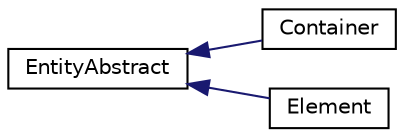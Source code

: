 digraph "Graphical Class Hierarchy"
{
 // LATEX_PDF_SIZE
  edge [fontname="Helvetica",fontsize="10",labelfontname="Helvetica",labelfontsize="10"];
  node [fontname="Helvetica",fontsize="10",shape=record];
  rankdir="LR";
  Node0 [label="EntityAbstract",height=0.2,width=0.4,color="black", fillcolor="white", style="filled",URL="$class_html_object_model_1_1_entity_abstract.html",tooltip=" "];
  Node0 -> Node1 [dir="back",color="midnightblue",fontsize="10",style="solid",fontname="Helvetica"];
  Node1 [label="Container",height=0.2,width=0.4,color="black", fillcolor="white", style="filled",URL="$class_html_object_model_1_1_container.html",tooltip=" "];
  Node0 -> Node2 [dir="back",color="midnightblue",fontsize="10",style="solid",fontname="Helvetica"];
  Node2 [label="Element",height=0.2,width=0.4,color="black", fillcolor="white", style="filled",URL="$class_html_object_model_1_1_element.html",tooltip=" "];
}
